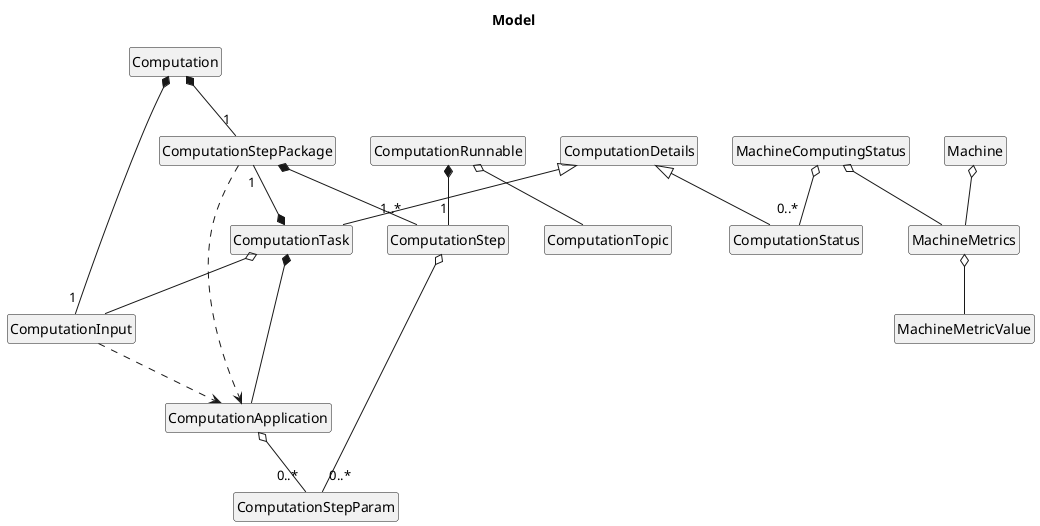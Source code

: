 @startuml
    title Model

    hide class circle
    hide class fields
    hide class methods
    hide enum circle
    hide enum fields
    hide enum methods

    class ComputationTask
    class ComputationApplication
    class ComputationInput
    class ComputationStep
    class ComputationStepPackage
    class ComputationStepParam
    class ComputationRunnable
    class ComputationTopic
    class Computation
    enum ComputationStatus
    class ComputationDetails
    class MachineComputingStatus
    class Machine
    class MachineMetrics
    class MachineMetricValue

    ComputationDetails <|-- ComputationTask
    ComputationDetails <|-- ComputationStatus
    ComputationTask *-- ComputationApplication
    ComputationTask o-- ComputationInput
    ComputationApplication o-- "0..*" ComputationStepParam
    ComputationInput ..> ComputationApplication
    ComputationStepPackage *-- "1..*" ComputationStep
    ComputationStepPackage ..> ComputationApplication
    ComputationStepPackage "1" -do-* ComputationTask
    ComputationStep o-- "0..*" ComputationStepParam
    ComputationRunnable *-- "1" ComputationStep
    ComputationRunnable o-- ComputationTopic
    Computation *-- "1"ComputationStepPackage
    Computation *-- "1" ComputationInput
    Machine o-- MachineMetrics
    MachineMetrics o-- MachineMetricValue
    MachineComputingStatus o-- MachineMetrics
    MachineComputingStatus o-- "0..*" ComputationStatus
@enduml